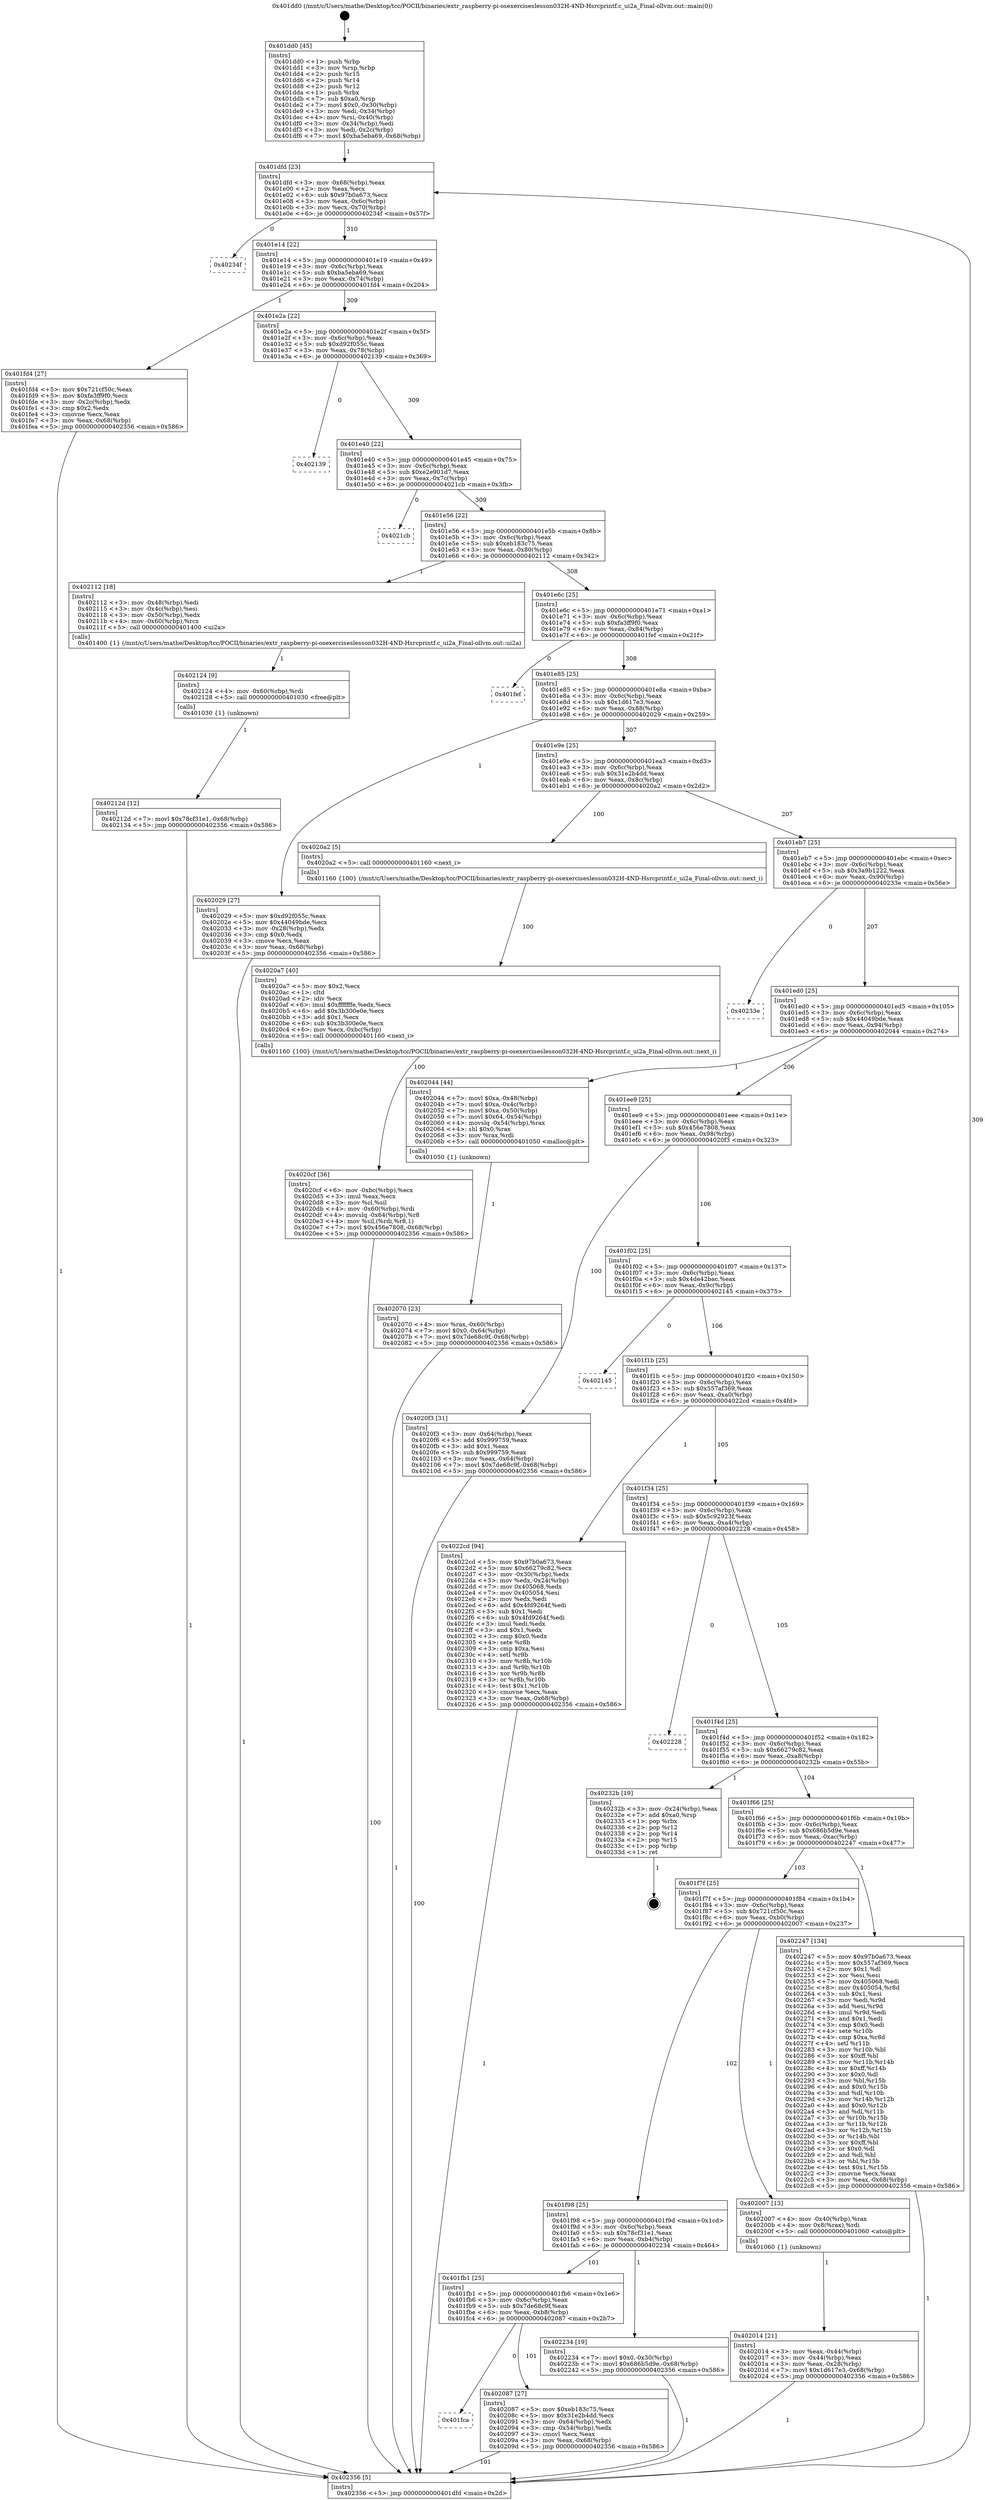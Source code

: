 digraph "0x401dd0" {
  label = "0x401dd0 (/mnt/c/Users/mathe/Desktop/tcc/POCII/binaries/extr_raspberry-pi-osexerciseslesson032H-4ND-Hsrcprintf.c_ui2a_Final-ollvm.out::main(0))"
  labelloc = "t"
  node[shape=record]

  Entry [label="",width=0.3,height=0.3,shape=circle,fillcolor=black,style=filled]
  "0x401dfd" [label="{
     0x401dfd [23]\l
     | [instrs]\l
     &nbsp;&nbsp;0x401dfd \<+3\>: mov -0x68(%rbp),%eax\l
     &nbsp;&nbsp;0x401e00 \<+2\>: mov %eax,%ecx\l
     &nbsp;&nbsp;0x401e02 \<+6\>: sub $0x97b0a673,%ecx\l
     &nbsp;&nbsp;0x401e08 \<+3\>: mov %eax,-0x6c(%rbp)\l
     &nbsp;&nbsp;0x401e0b \<+3\>: mov %ecx,-0x70(%rbp)\l
     &nbsp;&nbsp;0x401e0e \<+6\>: je 000000000040234f \<main+0x57f\>\l
  }"]
  "0x40234f" [label="{
     0x40234f\l
  }", style=dashed]
  "0x401e14" [label="{
     0x401e14 [22]\l
     | [instrs]\l
     &nbsp;&nbsp;0x401e14 \<+5\>: jmp 0000000000401e19 \<main+0x49\>\l
     &nbsp;&nbsp;0x401e19 \<+3\>: mov -0x6c(%rbp),%eax\l
     &nbsp;&nbsp;0x401e1c \<+5\>: sub $0xba5eba69,%eax\l
     &nbsp;&nbsp;0x401e21 \<+3\>: mov %eax,-0x74(%rbp)\l
     &nbsp;&nbsp;0x401e24 \<+6\>: je 0000000000401fd4 \<main+0x204\>\l
  }"]
  Exit [label="",width=0.3,height=0.3,shape=circle,fillcolor=black,style=filled,peripheries=2]
  "0x401fd4" [label="{
     0x401fd4 [27]\l
     | [instrs]\l
     &nbsp;&nbsp;0x401fd4 \<+5\>: mov $0x721cf50c,%eax\l
     &nbsp;&nbsp;0x401fd9 \<+5\>: mov $0xfa3ff9f0,%ecx\l
     &nbsp;&nbsp;0x401fde \<+3\>: mov -0x2c(%rbp),%edx\l
     &nbsp;&nbsp;0x401fe1 \<+3\>: cmp $0x2,%edx\l
     &nbsp;&nbsp;0x401fe4 \<+3\>: cmovne %ecx,%eax\l
     &nbsp;&nbsp;0x401fe7 \<+3\>: mov %eax,-0x68(%rbp)\l
     &nbsp;&nbsp;0x401fea \<+5\>: jmp 0000000000402356 \<main+0x586\>\l
  }"]
  "0x401e2a" [label="{
     0x401e2a [22]\l
     | [instrs]\l
     &nbsp;&nbsp;0x401e2a \<+5\>: jmp 0000000000401e2f \<main+0x5f\>\l
     &nbsp;&nbsp;0x401e2f \<+3\>: mov -0x6c(%rbp),%eax\l
     &nbsp;&nbsp;0x401e32 \<+5\>: sub $0xd92f055c,%eax\l
     &nbsp;&nbsp;0x401e37 \<+3\>: mov %eax,-0x78(%rbp)\l
     &nbsp;&nbsp;0x401e3a \<+6\>: je 0000000000402139 \<main+0x369\>\l
  }"]
  "0x402356" [label="{
     0x402356 [5]\l
     | [instrs]\l
     &nbsp;&nbsp;0x402356 \<+5\>: jmp 0000000000401dfd \<main+0x2d\>\l
  }"]
  "0x401dd0" [label="{
     0x401dd0 [45]\l
     | [instrs]\l
     &nbsp;&nbsp;0x401dd0 \<+1\>: push %rbp\l
     &nbsp;&nbsp;0x401dd1 \<+3\>: mov %rsp,%rbp\l
     &nbsp;&nbsp;0x401dd4 \<+2\>: push %r15\l
     &nbsp;&nbsp;0x401dd6 \<+2\>: push %r14\l
     &nbsp;&nbsp;0x401dd8 \<+2\>: push %r12\l
     &nbsp;&nbsp;0x401dda \<+1\>: push %rbx\l
     &nbsp;&nbsp;0x401ddb \<+7\>: sub $0xa0,%rsp\l
     &nbsp;&nbsp;0x401de2 \<+7\>: movl $0x0,-0x30(%rbp)\l
     &nbsp;&nbsp;0x401de9 \<+3\>: mov %edi,-0x34(%rbp)\l
     &nbsp;&nbsp;0x401dec \<+4\>: mov %rsi,-0x40(%rbp)\l
     &nbsp;&nbsp;0x401df0 \<+3\>: mov -0x34(%rbp),%edi\l
     &nbsp;&nbsp;0x401df3 \<+3\>: mov %edi,-0x2c(%rbp)\l
     &nbsp;&nbsp;0x401df6 \<+7\>: movl $0xba5eba69,-0x68(%rbp)\l
  }"]
  "0x40212d" [label="{
     0x40212d [12]\l
     | [instrs]\l
     &nbsp;&nbsp;0x40212d \<+7\>: movl $0x78cf31e1,-0x68(%rbp)\l
     &nbsp;&nbsp;0x402134 \<+5\>: jmp 0000000000402356 \<main+0x586\>\l
  }"]
  "0x402139" [label="{
     0x402139\l
  }", style=dashed]
  "0x401e40" [label="{
     0x401e40 [22]\l
     | [instrs]\l
     &nbsp;&nbsp;0x401e40 \<+5\>: jmp 0000000000401e45 \<main+0x75\>\l
     &nbsp;&nbsp;0x401e45 \<+3\>: mov -0x6c(%rbp),%eax\l
     &nbsp;&nbsp;0x401e48 \<+5\>: sub $0xe2e901d7,%eax\l
     &nbsp;&nbsp;0x401e4d \<+3\>: mov %eax,-0x7c(%rbp)\l
     &nbsp;&nbsp;0x401e50 \<+6\>: je 00000000004021cb \<main+0x3fb\>\l
  }"]
  "0x402124" [label="{
     0x402124 [9]\l
     | [instrs]\l
     &nbsp;&nbsp;0x402124 \<+4\>: mov -0x60(%rbp),%rdi\l
     &nbsp;&nbsp;0x402128 \<+5\>: call 0000000000401030 \<free@plt\>\l
     | [calls]\l
     &nbsp;&nbsp;0x401030 \{1\} (unknown)\l
  }"]
  "0x4021cb" [label="{
     0x4021cb\l
  }", style=dashed]
  "0x401e56" [label="{
     0x401e56 [22]\l
     | [instrs]\l
     &nbsp;&nbsp;0x401e56 \<+5\>: jmp 0000000000401e5b \<main+0x8b\>\l
     &nbsp;&nbsp;0x401e5b \<+3\>: mov -0x6c(%rbp),%eax\l
     &nbsp;&nbsp;0x401e5e \<+5\>: sub $0xeb183c75,%eax\l
     &nbsp;&nbsp;0x401e63 \<+3\>: mov %eax,-0x80(%rbp)\l
     &nbsp;&nbsp;0x401e66 \<+6\>: je 0000000000402112 \<main+0x342\>\l
  }"]
  "0x4020cf" [label="{
     0x4020cf [36]\l
     | [instrs]\l
     &nbsp;&nbsp;0x4020cf \<+6\>: mov -0xbc(%rbp),%ecx\l
     &nbsp;&nbsp;0x4020d5 \<+3\>: imul %eax,%ecx\l
     &nbsp;&nbsp;0x4020d8 \<+3\>: mov %cl,%sil\l
     &nbsp;&nbsp;0x4020db \<+4\>: mov -0x60(%rbp),%rdi\l
     &nbsp;&nbsp;0x4020df \<+4\>: movslq -0x64(%rbp),%r8\l
     &nbsp;&nbsp;0x4020e3 \<+4\>: mov %sil,(%rdi,%r8,1)\l
     &nbsp;&nbsp;0x4020e7 \<+7\>: movl $0x456e7808,-0x68(%rbp)\l
     &nbsp;&nbsp;0x4020ee \<+5\>: jmp 0000000000402356 \<main+0x586\>\l
  }"]
  "0x402112" [label="{
     0x402112 [18]\l
     | [instrs]\l
     &nbsp;&nbsp;0x402112 \<+3\>: mov -0x48(%rbp),%edi\l
     &nbsp;&nbsp;0x402115 \<+3\>: mov -0x4c(%rbp),%esi\l
     &nbsp;&nbsp;0x402118 \<+3\>: mov -0x50(%rbp),%edx\l
     &nbsp;&nbsp;0x40211b \<+4\>: mov -0x60(%rbp),%rcx\l
     &nbsp;&nbsp;0x40211f \<+5\>: call 0000000000401400 \<ui2a\>\l
     | [calls]\l
     &nbsp;&nbsp;0x401400 \{1\} (/mnt/c/Users/mathe/Desktop/tcc/POCII/binaries/extr_raspberry-pi-osexerciseslesson032H-4ND-Hsrcprintf.c_ui2a_Final-ollvm.out::ui2a)\l
  }"]
  "0x401e6c" [label="{
     0x401e6c [25]\l
     | [instrs]\l
     &nbsp;&nbsp;0x401e6c \<+5\>: jmp 0000000000401e71 \<main+0xa1\>\l
     &nbsp;&nbsp;0x401e71 \<+3\>: mov -0x6c(%rbp),%eax\l
     &nbsp;&nbsp;0x401e74 \<+5\>: sub $0xfa3ff9f0,%eax\l
     &nbsp;&nbsp;0x401e79 \<+6\>: mov %eax,-0x84(%rbp)\l
     &nbsp;&nbsp;0x401e7f \<+6\>: je 0000000000401fef \<main+0x21f\>\l
  }"]
  "0x4020a7" [label="{
     0x4020a7 [40]\l
     | [instrs]\l
     &nbsp;&nbsp;0x4020a7 \<+5\>: mov $0x2,%ecx\l
     &nbsp;&nbsp;0x4020ac \<+1\>: cltd\l
     &nbsp;&nbsp;0x4020ad \<+2\>: idiv %ecx\l
     &nbsp;&nbsp;0x4020af \<+6\>: imul $0xfffffffe,%edx,%ecx\l
     &nbsp;&nbsp;0x4020b5 \<+6\>: add $0x3b300e0e,%ecx\l
     &nbsp;&nbsp;0x4020bb \<+3\>: add $0x1,%ecx\l
     &nbsp;&nbsp;0x4020be \<+6\>: sub $0x3b300e0e,%ecx\l
     &nbsp;&nbsp;0x4020c4 \<+6\>: mov %ecx,-0xbc(%rbp)\l
     &nbsp;&nbsp;0x4020ca \<+5\>: call 0000000000401160 \<next_i\>\l
     | [calls]\l
     &nbsp;&nbsp;0x401160 \{100\} (/mnt/c/Users/mathe/Desktop/tcc/POCII/binaries/extr_raspberry-pi-osexerciseslesson032H-4ND-Hsrcprintf.c_ui2a_Final-ollvm.out::next_i)\l
  }"]
  "0x401fef" [label="{
     0x401fef\l
  }", style=dashed]
  "0x401e85" [label="{
     0x401e85 [25]\l
     | [instrs]\l
     &nbsp;&nbsp;0x401e85 \<+5\>: jmp 0000000000401e8a \<main+0xba\>\l
     &nbsp;&nbsp;0x401e8a \<+3\>: mov -0x6c(%rbp),%eax\l
     &nbsp;&nbsp;0x401e8d \<+5\>: sub $0x1d617e3,%eax\l
     &nbsp;&nbsp;0x401e92 \<+6\>: mov %eax,-0x88(%rbp)\l
     &nbsp;&nbsp;0x401e98 \<+6\>: je 0000000000402029 \<main+0x259\>\l
  }"]
  "0x401fca" [label="{
     0x401fca\l
  }", style=dashed]
  "0x402029" [label="{
     0x402029 [27]\l
     | [instrs]\l
     &nbsp;&nbsp;0x402029 \<+5\>: mov $0xd92f055c,%eax\l
     &nbsp;&nbsp;0x40202e \<+5\>: mov $0x44049bde,%ecx\l
     &nbsp;&nbsp;0x402033 \<+3\>: mov -0x28(%rbp),%edx\l
     &nbsp;&nbsp;0x402036 \<+3\>: cmp $0x0,%edx\l
     &nbsp;&nbsp;0x402039 \<+3\>: cmove %ecx,%eax\l
     &nbsp;&nbsp;0x40203c \<+3\>: mov %eax,-0x68(%rbp)\l
     &nbsp;&nbsp;0x40203f \<+5\>: jmp 0000000000402356 \<main+0x586\>\l
  }"]
  "0x401e9e" [label="{
     0x401e9e [25]\l
     | [instrs]\l
     &nbsp;&nbsp;0x401e9e \<+5\>: jmp 0000000000401ea3 \<main+0xd3\>\l
     &nbsp;&nbsp;0x401ea3 \<+3\>: mov -0x6c(%rbp),%eax\l
     &nbsp;&nbsp;0x401ea6 \<+5\>: sub $0x31e2b4dd,%eax\l
     &nbsp;&nbsp;0x401eab \<+6\>: mov %eax,-0x8c(%rbp)\l
     &nbsp;&nbsp;0x401eb1 \<+6\>: je 00000000004020a2 \<main+0x2d2\>\l
  }"]
  "0x402087" [label="{
     0x402087 [27]\l
     | [instrs]\l
     &nbsp;&nbsp;0x402087 \<+5\>: mov $0xeb183c75,%eax\l
     &nbsp;&nbsp;0x40208c \<+5\>: mov $0x31e2b4dd,%ecx\l
     &nbsp;&nbsp;0x402091 \<+3\>: mov -0x64(%rbp),%edx\l
     &nbsp;&nbsp;0x402094 \<+3\>: cmp -0x54(%rbp),%edx\l
     &nbsp;&nbsp;0x402097 \<+3\>: cmovl %ecx,%eax\l
     &nbsp;&nbsp;0x40209a \<+3\>: mov %eax,-0x68(%rbp)\l
     &nbsp;&nbsp;0x40209d \<+5\>: jmp 0000000000402356 \<main+0x586\>\l
  }"]
  "0x4020a2" [label="{
     0x4020a2 [5]\l
     | [instrs]\l
     &nbsp;&nbsp;0x4020a2 \<+5\>: call 0000000000401160 \<next_i\>\l
     | [calls]\l
     &nbsp;&nbsp;0x401160 \{100\} (/mnt/c/Users/mathe/Desktop/tcc/POCII/binaries/extr_raspberry-pi-osexerciseslesson032H-4ND-Hsrcprintf.c_ui2a_Final-ollvm.out::next_i)\l
  }"]
  "0x401eb7" [label="{
     0x401eb7 [25]\l
     | [instrs]\l
     &nbsp;&nbsp;0x401eb7 \<+5\>: jmp 0000000000401ebc \<main+0xec\>\l
     &nbsp;&nbsp;0x401ebc \<+3\>: mov -0x6c(%rbp),%eax\l
     &nbsp;&nbsp;0x401ebf \<+5\>: sub $0x3a9b1222,%eax\l
     &nbsp;&nbsp;0x401ec4 \<+6\>: mov %eax,-0x90(%rbp)\l
     &nbsp;&nbsp;0x401eca \<+6\>: je 000000000040233e \<main+0x56e\>\l
  }"]
  "0x401fb1" [label="{
     0x401fb1 [25]\l
     | [instrs]\l
     &nbsp;&nbsp;0x401fb1 \<+5\>: jmp 0000000000401fb6 \<main+0x1e6\>\l
     &nbsp;&nbsp;0x401fb6 \<+3\>: mov -0x6c(%rbp),%eax\l
     &nbsp;&nbsp;0x401fb9 \<+5\>: sub $0x7de68c9f,%eax\l
     &nbsp;&nbsp;0x401fbe \<+6\>: mov %eax,-0xb8(%rbp)\l
     &nbsp;&nbsp;0x401fc4 \<+6\>: je 0000000000402087 \<main+0x2b7\>\l
  }"]
  "0x40233e" [label="{
     0x40233e\l
  }", style=dashed]
  "0x401ed0" [label="{
     0x401ed0 [25]\l
     | [instrs]\l
     &nbsp;&nbsp;0x401ed0 \<+5\>: jmp 0000000000401ed5 \<main+0x105\>\l
     &nbsp;&nbsp;0x401ed5 \<+3\>: mov -0x6c(%rbp),%eax\l
     &nbsp;&nbsp;0x401ed8 \<+5\>: sub $0x44049bde,%eax\l
     &nbsp;&nbsp;0x401edd \<+6\>: mov %eax,-0x94(%rbp)\l
     &nbsp;&nbsp;0x401ee3 \<+6\>: je 0000000000402044 \<main+0x274\>\l
  }"]
  "0x402234" [label="{
     0x402234 [19]\l
     | [instrs]\l
     &nbsp;&nbsp;0x402234 \<+7\>: movl $0x0,-0x30(%rbp)\l
     &nbsp;&nbsp;0x40223b \<+7\>: movl $0x686b5d9e,-0x68(%rbp)\l
     &nbsp;&nbsp;0x402242 \<+5\>: jmp 0000000000402356 \<main+0x586\>\l
  }"]
  "0x402044" [label="{
     0x402044 [44]\l
     | [instrs]\l
     &nbsp;&nbsp;0x402044 \<+7\>: movl $0xa,-0x48(%rbp)\l
     &nbsp;&nbsp;0x40204b \<+7\>: movl $0xa,-0x4c(%rbp)\l
     &nbsp;&nbsp;0x402052 \<+7\>: movl $0xa,-0x50(%rbp)\l
     &nbsp;&nbsp;0x402059 \<+7\>: movl $0x64,-0x54(%rbp)\l
     &nbsp;&nbsp;0x402060 \<+4\>: movslq -0x54(%rbp),%rax\l
     &nbsp;&nbsp;0x402064 \<+4\>: shl $0x0,%rax\l
     &nbsp;&nbsp;0x402068 \<+3\>: mov %rax,%rdi\l
     &nbsp;&nbsp;0x40206b \<+5\>: call 0000000000401050 \<malloc@plt\>\l
     | [calls]\l
     &nbsp;&nbsp;0x401050 \{1\} (unknown)\l
  }"]
  "0x401ee9" [label="{
     0x401ee9 [25]\l
     | [instrs]\l
     &nbsp;&nbsp;0x401ee9 \<+5\>: jmp 0000000000401eee \<main+0x11e\>\l
     &nbsp;&nbsp;0x401eee \<+3\>: mov -0x6c(%rbp),%eax\l
     &nbsp;&nbsp;0x401ef1 \<+5\>: sub $0x456e7808,%eax\l
     &nbsp;&nbsp;0x401ef6 \<+6\>: mov %eax,-0x98(%rbp)\l
     &nbsp;&nbsp;0x401efc \<+6\>: je 00000000004020f3 \<main+0x323\>\l
  }"]
  "0x402070" [label="{
     0x402070 [23]\l
     | [instrs]\l
     &nbsp;&nbsp;0x402070 \<+4\>: mov %rax,-0x60(%rbp)\l
     &nbsp;&nbsp;0x402074 \<+7\>: movl $0x0,-0x64(%rbp)\l
     &nbsp;&nbsp;0x40207b \<+7\>: movl $0x7de68c9f,-0x68(%rbp)\l
     &nbsp;&nbsp;0x402082 \<+5\>: jmp 0000000000402356 \<main+0x586\>\l
  }"]
  "0x4020f3" [label="{
     0x4020f3 [31]\l
     | [instrs]\l
     &nbsp;&nbsp;0x4020f3 \<+3\>: mov -0x64(%rbp),%eax\l
     &nbsp;&nbsp;0x4020f6 \<+5\>: add $0x999759,%eax\l
     &nbsp;&nbsp;0x4020fb \<+3\>: add $0x1,%eax\l
     &nbsp;&nbsp;0x4020fe \<+5\>: sub $0x999759,%eax\l
     &nbsp;&nbsp;0x402103 \<+3\>: mov %eax,-0x64(%rbp)\l
     &nbsp;&nbsp;0x402106 \<+7\>: movl $0x7de68c9f,-0x68(%rbp)\l
     &nbsp;&nbsp;0x40210d \<+5\>: jmp 0000000000402356 \<main+0x586\>\l
  }"]
  "0x401f02" [label="{
     0x401f02 [25]\l
     | [instrs]\l
     &nbsp;&nbsp;0x401f02 \<+5\>: jmp 0000000000401f07 \<main+0x137\>\l
     &nbsp;&nbsp;0x401f07 \<+3\>: mov -0x6c(%rbp),%eax\l
     &nbsp;&nbsp;0x401f0a \<+5\>: sub $0x4de42bac,%eax\l
     &nbsp;&nbsp;0x401f0f \<+6\>: mov %eax,-0x9c(%rbp)\l
     &nbsp;&nbsp;0x401f15 \<+6\>: je 0000000000402145 \<main+0x375\>\l
  }"]
  "0x402014" [label="{
     0x402014 [21]\l
     | [instrs]\l
     &nbsp;&nbsp;0x402014 \<+3\>: mov %eax,-0x44(%rbp)\l
     &nbsp;&nbsp;0x402017 \<+3\>: mov -0x44(%rbp),%eax\l
     &nbsp;&nbsp;0x40201a \<+3\>: mov %eax,-0x28(%rbp)\l
     &nbsp;&nbsp;0x40201d \<+7\>: movl $0x1d617e3,-0x68(%rbp)\l
     &nbsp;&nbsp;0x402024 \<+5\>: jmp 0000000000402356 \<main+0x586\>\l
  }"]
  "0x402145" [label="{
     0x402145\l
  }", style=dashed]
  "0x401f1b" [label="{
     0x401f1b [25]\l
     | [instrs]\l
     &nbsp;&nbsp;0x401f1b \<+5\>: jmp 0000000000401f20 \<main+0x150\>\l
     &nbsp;&nbsp;0x401f20 \<+3\>: mov -0x6c(%rbp),%eax\l
     &nbsp;&nbsp;0x401f23 \<+5\>: sub $0x557af369,%eax\l
     &nbsp;&nbsp;0x401f28 \<+6\>: mov %eax,-0xa0(%rbp)\l
     &nbsp;&nbsp;0x401f2e \<+6\>: je 00000000004022cd \<main+0x4fd\>\l
  }"]
  "0x401f98" [label="{
     0x401f98 [25]\l
     | [instrs]\l
     &nbsp;&nbsp;0x401f98 \<+5\>: jmp 0000000000401f9d \<main+0x1cd\>\l
     &nbsp;&nbsp;0x401f9d \<+3\>: mov -0x6c(%rbp),%eax\l
     &nbsp;&nbsp;0x401fa0 \<+5\>: sub $0x78cf31e1,%eax\l
     &nbsp;&nbsp;0x401fa5 \<+6\>: mov %eax,-0xb4(%rbp)\l
     &nbsp;&nbsp;0x401fab \<+6\>: je 0000000000402234 \<main+0x464\>\l
  }"]
  "0x4022cd" [label="{
     0x4022cd [94]\l
     | [instrs]\l
     &nbsp;&nbsp;0x4022cd \<+5\>: mov $0x97b0a673,%eax\l
     &nbsp;&nbsp;0x4022d2 \<+5\>: mov $0x66279c82,%ecx\l
     &nbsp;&nbsp;0x4022d7 \<+3\>: mov -0x30(%rbp),%edx\l
     &nbsp;&nbsp;0x4022da \<+3\>: mov %edx,-0x24(%rbp)\l
     &nbsp;&nbsp;0x4022dd \<+7\>: mov 0x405068,%edx\l
     &nbsp;&nbsp;0x4022e4 \<+7\>: mov 0x405054,%esi\l
     &nbsp;&nbsp;0x4022eb \<+2\>: mov %edx,%edi\l
     &nbsp;&nbsp;0x4022ed \<+6\>: add $0x4fd9264f,%edi\l
     &nbsp;&nbsp;0x4022f3 \<+3\>: sub $0x1,%edi\l
     &nbsp;&nbsp;0x4022f6 \<+6\>: sub $0x4fd9264f,%edi\l
     &nbsp;&nbsp;0x4022fc \<+3\>: imul %edi,%edx\l
     &nbsp;&nbsp;0x4022ff \<+3\>: and $0x1,%edx\l
     &nbsp;&nbsp;0x402302 \<+3\>: cmp $0x0,%edx\l
     &nbsp;&nbsp;0x402305 \<+4\>: sete %r8b\l
     &nbsp;&nbsp;0x402309 \<+3\>: cmp $0xa,%esi\l
     &nbsp;&nbsp;0x40230c \<+4\>: setl %r9b\l
     &nbsp;&nbsp;0x402310 \<+3\>: mov %r8b,%r10b\l
     &nbsp;&nbsp;0x402313 \<+3\>: and %r9b,%r10b\l
     &nbsp;&nbsp;0x402316 \<+3\>: xor %r9b,%r8b\l
     &nbsp;&nbsp;0x402319 \<+3\>: or %r8b,%r10b\l
     &nbsp;&nbsp;0x40231c \<+4\>: test $0x1,%r10b\l
     &nbsp;&nbsp;0x402320 \<+3\>: cmovne %ecx,%eax\l
     &nbsp;&nbsp;0x402323 \<+3\>: mov %eax,-0x68(%rbp)\l
     &nbsp;&nbsp;0x402326 \<+5\>: jmp 0000000000402356 \<main+0x586\>\l
  }"]
  "0x401f34" [label="{
     0x401f34 [25]\l
     | [instrs]\l
     &nbsp;&nbsp;0x401f34 \<+5\>: jmp 0000000000401f39 \<main+0x169\>\l
     &nbsp;&nbsp;0x401f39 \<+3\>: mov -0x6c(%rbp),%eax\l
     &nbsp;&nbsp;0x401f3c \<+5\>: sub $0x5c92923f,%eax\l
     &nbsp;&nbsp;0x401f41 \<+6\>: mov %eax,-0xa4(%rbp)\l
     &nbsp;&nbsp;0x401f47 \<+6\>: je 0000000000402228 \<main+0x458\>\l
  }"]
  "0x402007" [label="{
     0x402007 [13]\l
     | [instrs]\l
     &nbsp;&nbsp;0x402007 \<+4\>: mov -0x40(%rbp),%rax\l
     &nbsp;&nbsp;0x40200b \<+4\>: mov 0x8(%rax),%rdi\l
     &nbsp;&nbsp;0x40200f \<+5\>: call 0000000000401060 \<atoi@plt\>\l
     | [calls]\l
     &nbsp;&nbsp;0x401060 \{1\} (unknown)\l
  }"]
  "0x402228" [label="{
     0x402228\l
  }", style=dashed]
  "0x401f4d" [label="{
     0x401f4d [25]\l
     | [instrs]\l
     &nbsp;&nbsp;0x401f4d \<+5\>: jmp 0000000000401f52 \<main+0x182\>\l
     &nbsp;&nbsp;0x401f52 \<+3\>: mov -0x6c(%rbp),%eax\l
     &nbsp;&nbsp;0x401f55 \<+5\>: sub $0x66279c82,%eax\l
     &nbsp;&nbsp;0x401f5a \<+6\>: mov %eax,-0xa8(%rbp)\l
     &nbsp;&nbsp;0x401f60 \<+6\>: je 000000000040232b \<main+0x55b\>\l
  }"]
  "0x401f7f" [label="{
     0x401f7f [25]\l
     | [instrs]\l
     &nbsp;&nbsp;0x401f7f \<+5\>: jmp 0000000000401f84 \<main+0x1b4\>\l
     &nbsp;&nbsp;0x401f84 \<+3\>: mov -0x6c(%rbp),%eax\l
     &nbsp;&nbsp;0x401f87 \<+5\>: sub $0x721cf50c,%eax\l
     &nbsp;&nbsp;0x401f8c \<+6\>: mov %eax,-0xb0(%rbp)\l
     &nbsp;&nbsp;0x401f92 \<+6\>: je 0000000000402007 \<main+0x237\>\l
  }"]
  "0x40232b" [label="{
     0x40232b [19]\l
     | [instrs]\l
     &nbsp;&nbsp;0x40232b \<+3\>: mov -0x24(%rbp),%eax\l
     &nbsp;&nbsp;0x40232e \<+7\>: add $0xa0,%rsp\l
     &nbsp;&nbsp;0x402335 \<+1\>: pop %rbx\l
     &nbsp;&nbsp;0x402336 \<+2\>: pop %r12\l
     &nbsp;&nbsp;0x402338 \<+2\>: pop %r14\l
     &nbsp;&nbsp;0x40233a \<+2\>: pop %r15\l
     &nbsp;&nbsp;0x40233c \<+1\>: pop %rbp\l
     &nbsp;&nbsp;0x40233d \<+1\>: ret\l
  }"]
  "0x401f66" [label="{
     0x401f66 [25]\l
     | [instrs]\l
     &nbsp;&nbsp;0x401f66 \<+5\>: jmp 0000000000401f6b \<main+0x19b\>\l
     &nbsp;&nbsp;0x401f6b \<+3\>: mov -0x6c(%rbp),%eax\l
     &nbsp;&nbsp;0x401f6e \<+5\>: sub $0x686b5d9e,%eax\l
     &nbsp;&nbsp;0x401f73 \<+6\>: mov %eax,-0xac(%rbp)\l
     &nbsp;&nbsp;0x401f79 \<+6\>: je 0000000000402247 \<main+0x477\>\l
  }"]
  "0x402247" [label="{
     0x402247 [134]\l
     | [instrs]\l
     &nbsp;&nbsp;0x402247 \<+5\>: mov $0x97b0a673,%eax\l
     &nbsp;&nbsp;0x40224c \<+5\>: mov $0x557af369,%ecx\l
     &nbsp;&nbsp;0x402251 \<+2\>: mov $0x1,%dl\l
     &nbsp;&nbsp;0x402253 \<+2\>: xor %esi,%esi\l
     &nbsp;&nbsp;0x402255 \<+7\>: mov 0x405068,%edi\l
     &nbsp;&nbsp;0x40225c \<+8\>: mov 0x405054,%r8d\l
     &nbsp;&nbsp;0x402264 \<+3\>: sub $0x1,%esi\l
     &nbsp;&nbsp;0x402267 \<+3\>: mov %edi,%r9d\l
     &nbsp;&nbsp;0x40226a \<+3\>: add %esi,%r9d\l
     &nbsp;&nbsp;0x40226d \<+4\>: imul %r9d,%edi\l
     &nbsp;&nbsp;0x402271 \<+3\>: and $0x1,%edi\l
     &nbsp;&nbsp;0x402274 \<+3\>: cmp $0x0,%edi\l
     &nbsp;&nbsp;0x402277 \<+4\>: sete %r10b\l
     &nbsp;&nbsp;0x40227b \<+4\>: cmp $0xa,%r8d\l
     &nbsp;&nbsp;0x40227f \<+4\>: setl %r11b\l
     &nbsp;&nbsp;0x402283 \<+3\>: mov %r10b,%bl\l
     &nbsp;&nbsp;0x402286 \<+3\>: xor $0xff,%bl\l
     &nbsp;&nbsp;0x402289 \<+3\>: mov %r11b,%r14b\l
     &nbsp;&nbsp;0x40228c \<+4\>: xor $0xff,%r14b\l
     &nbsp;&nbsp;0x402290 \<+3\>: xor $0x0,%dl\l
     &nbsp;&nbsp;0x402293 \<+3\>: mov %bl,%r15b\l
     &nbsp;&nbsp;0x402296 \<+4\>: and $0x0,%r15b\l
     &nbsp;&nbsp;0x40229a \<+3\>: and %dl,%r10b\l
     &nbsp;&nbsp;0x40229d \<+3\>: mov %r14b,%r12b\l
     &nbsp;&nbsp;0x4022a0 \<+4\>: and $0x0,%r12b\l
     &nbsp;&nbsp;0x4022a4 \<+3\>: and %dl,%r11b\l
     &nbsp;&nbsp;0x4022a7 \<+3\>: or %r10b,%r15b\l
     &nbsp;&nbsp;0x4022aa \<+3\>: or %r11b,%r12b\l
     &nbsp;&nbsp;0x4022ad \<+3\>: xor %r12b,%r15b\l
     &nbsp;&nbsp;0x4022b0 \<+3\>: or %r14b,%bl\l
     &nbsp;&nbsp;0x4022b3 \<+3\>: xor $0xff,%bl\l
     &nbsp;&nbsp;0x4022b6 \<+3\>: or $0x0,%dl\l
     &nbsp;&nbsp;0x4022b9 \<+2\>: and %dl,%bl\l
     &nbsp;&nbsp;0x4022bb \<+3\>: or %bl,%r15b\l
     &nbsp;&nbsp;0x4022be \<+4\>: test $0x1,%r15b\l
     &nbsp;&nbsp;0x4022c2 \<+3\>: cmovne %ecx,%eax\l
     &nbsp;&nbsp;0x4022c5 \<+3\>: mov %eax,-0x68(%rbp)\l
     &nbsp;&nbsp;0x4022c8 \<+5\>: jmp 0000000000402356 \<main+0x586\>\l
  }"]
  Entry -> "0x401dd0" [label=" 1"]
  "0x401dfd" -> "0x40234f" [label=" 0"]
  "0x401dfd" -> "0x401e14" [label=" 310"]
  "0x40232b" -> Exit [label=" 1"]
  "0x401e14" -> "0x401fd4" [label=" 1"]
  "0x401e14" -> "0x401e2a" [label=" 309"]
  "0x401fd4" -> "0x402356" [label=" 1"]
  "0x401dd0" -> "0x401dfd" [label=" 1"]
  "0x402356" -> "0x401dfd" [label=" 309"]
  "0x4022cd" -> "0x402356" [label=" 1"]
  "0x401e2a" -> "0x402139" [label=" 0"]
  "0x401e2a" -> "0x401e40" [label=" 309"]
  "0x402247" -> "0x402356" [label=" 1"]
  "0x401e40" -> "0x4021cb" [label=" 0"]
  "0x401e40" -> "0x401e56" [label=" 309"]
  "0x402234" -> "0x402356" [label=" 1"]
  "0x401e56" -> "0x402112" [label=" 1"]
  "0x401e56" -> "0x401e6c" [label=" 308"]
  "0x40212d" -> "0x402356" [label=" 1"]
  "0x401e6c" -> "0x401fef" [label=" 0"]
  "0x401e6c" -> "0x401e85" [label=" 308"]
  "0x402124" -> "0x40212d" [label=" 1"]
  "0x401e85" -> "0x402029" [label=" 1"]
  "0x401e85" -> "0x401e9e" [label=" 307"]
  "0x402112" -> "0x402124" [label=" 1"]
  "0x401e9e" -> "0x4020a2" [label=" 100"]
  "0x401e9e" -> "0x401eb7" [label=" 207"]
  "0x4020f3" -> "0x402356" [label=" 100"]
  "0x401eb7" -> "0x40233e" [label=" 0"]
  "0x401eb7" -> "0x401ed0" [label=" 207"]
  "0x4020a7" -> "0x4020cf" [label=" 100"]
  "0x401ed0" -> "0x402044" [label=" 1"]
  "0x401ed0" -> "0x401ee9" [label=" 206"]
  "0x4020a2" -> "0x4020a7" [label=" 100"]
  "0x401ee9" -> "0x4020f3" [label=" 100"]
  "0x401ee9" -> "0x401f02" [label=" 106"]
  "0x401fb1" -> "0x401fca" [label=" 0"]
  "0x401f02" -> "0x402145" [label=" 0"]
  "0x401f02" -> "0x401f1b" [label=" 106"]
  "0x401fb1" -> "0x402087" [label=" 101"]
  "0x401f1b" -> "0x4022cd" [label=" 1"]
  "0x401f1b" -> "0x401f34" [label=" 105"]
  "0x4020cf" -> "0x402356" [label=" 100"]
  "0x401f34" -> "0x402228" [label=" 0"]
  "0x401f34" -> "0x401f4d" [label=" 105"]
  "0x401f98" -> "0x401fb1" [label=" 101"]
  "0x401f4d" -> "0x40232b" [label=" 1"]
  "0x401f4d" -> "0x401f66" [label=" 104"]
  "0x402087" -> "0x402356" [label=" 101"]
  "0x401f66" -> "0x402247" [label=" 1"]
  "0x401f66" -> "0x401f7f" [label=" 103"]
  "0x401f98" -> "0x402234" [label=" 1"]
  "0x401f7f" -> "0x402007" [label=" 1"]
  "0x401f7f" -> "0x401f98" [label=" 102"]
  "0x402007" -> "0x402014" [label=" 1"]
  "0x402014" -> "0x402356" [label=" 1"]
  "0x402029" -> "0x402356" [label=" 1"]
  "0x402044" -> "0x402070" [label=" 1"]
  "0x402070" -> "0x402356" [label=" 1"]
}
